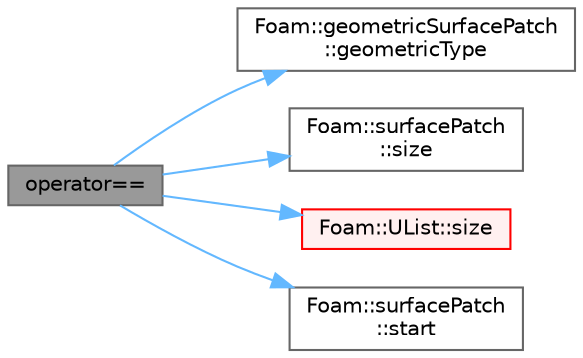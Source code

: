 digraph "operator=="
{
 // LATEX_PDF_SIZE
  bgcolor="transparent";
  edge [fontname=Helvetica,fontsize=10,labelfontname=Helvetica,labelfontsize=10];
  node [fontname=Helvetica,fontsize=10,shape=box,height=0.2,width=0.4];
  rankdir="LR";
  Node1 [id="Node000001",label="operator==",height=0.2,width=0.4,color="gray40", fillcolor="grey60", style="filled", fontcolor="black",tooltip=" "];
  Node1 -> Node2 [id="edge1_Node000001_Node000002",color="steelblue1",style="solid",tooltip=" "];
  Node2 [id="Node000002",label="Foam::geometricSurfacePatch\l::geometricType",height=0.2,width=0.4,color="grey40", fillcolor="white", style="filled",URL="$classFoam_1_1geometricSurfacePatch.html#a2a8fa363efa87674e0f33cc00cbb74e4",tooltip=" "];
  Node1 -> Node3 [id="edge2_Node000001_Node000003",color="steelblue1",style="solid",tooltip=" "];
  Node3 [id="Node000003",label="Foam::surfacePatch\l::size",height=0.2,width=0.4,color="grey40", fillcolor="white", style="filled",URL="$classFoam_1_1surfacePatch.html#abc296a9a9358ca1777de98c15a4d7816",tooltip=" "];
  Node1 -> Node4 [id="edge3_Node000001_Node000004",color="steelblue1",style="solid",tooltip=" "];
  Node4 [id="Node000004",label="Foam::UList::size",height=0.2,width=0.4,color="red", fillcolor="#FFF0F0", style="filled",URL="$classFoam_1_1UList.html#ac1fc1d9dab324bb1b8452c7aa4813026",tooltip=" "];
  Node1 -> Node6 [id="edge4_Node000001_Node000006",color="steelblue1",style="solid",tooltip=" "];
  Node6 [id="Node000006",label="Foam::surfacePatch\l::start",height=0.2,width=0.4,color="grey40", fillcolor="white", style="filled",URL="$classFoam_1_1surfacePatch.html#abd1d062e2a6cd8b8b826ee21963a1cc8",tooltip=" "];
}

